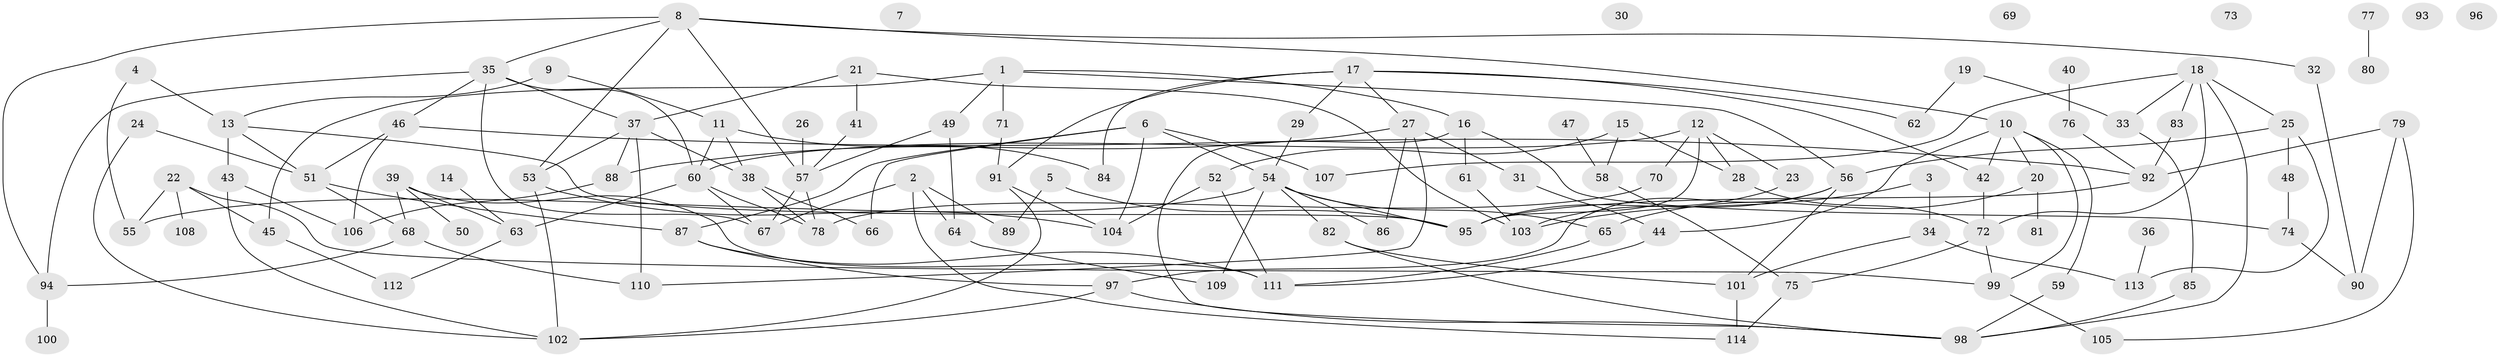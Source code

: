 // coarse degree distribution, {12: 0.02631578947368421, 5: 0.02631578947368421, 6: 0.05263157894736842, 7: 0.07894736842105263, 2: 0.18421052631578946, 0: 0.18421052631578946, 16: 0.02631578947368421, 4: 0.10526315789473684, 9: 0.05263157894736842, 1: 0.13157894736842105, 8: 0.02631578947368421, 17: 0.02631578947368421, 10: 0.02631578947368421, 3: 0.05263157894736842}
// Generated by graph-tools (version 1.1) at 2025/16/03/04/25 18:16:29]
// undirected, 114 vertices, 176 edges
graph export_dot {
graph [start="1"]
  node [color=gray90,style=filled];
  1;
  2;
  3;
  4;
  5;
  6;
  7;
  8;
  9;
  10;
  11;
  12;
  13;
  14;
  15;
  16;
  17;
  18;
  19;
  20;
  21;
  22;
  23;
  24;
  25;
  26;
  27;
  28;
  29;
  30;
  31;
  32;
  33;
  34;
  35;
  36;
  37;
  38;
  39;
  40;
  41;
  42;
  43;
  44;
  45;
  46;
  47;
  48;
  49;
  50;
  51;
  52;
  53;
  54;
  55;
  56;
  57;
  58;
  59;
  60;
  61;
  62;
  63;
  64;
  65;
  66;
  67;
  68;
  69;
  70;
  71;
  72;
  73;
  74;
  75;
  76;
  77;
  78;
  79;
  80;
  81;
  82;
  83;
  84;
  85;
  86;
  87;
  88;
  89;
  90;
  91;
  92;
  93;
  94;
  95;
  96;
  97;
  98;
  99;
  100;
  101;
  102;
  103;
  104;
  105;
  106;
  107;
  108;
  109;
  110;
  111;
  112;
  113;
  114;
  1 -- 16;
  1 -- 45;
  1 -- 49;
  1 -- 56;
  1 -- 71;
  2 -- 64;
  2 -- 67;
  2 -- 89;
  2 -- 114;
  3 -- 34;
  3 -- 103;
  4 -- 13;
  4 -- 55;
  5 -- 89;
  5 -- 95;
  6 -- 54;
  6 -- 66;
  6 -- 87;
  6 -- 104;
  6 -- 107;
  8 -- 10;
  8 -- 32;
  8 -- 35;
  8 -- 53;
  8 -- 57;
  8 -- 94;
  9 -- 11;
  9 -- 13;
  10 -- 20;
  10 -- 42;
  10 -- 44;
  10 -- 59;
  10 -- 99;
  11 -- 38;
  11 -- 60;
  11 -- 84;
  12 -- 23;
  12 -- 28;
  12 -- 60;
  12 -- 70;
  12 -- 95;
  13 -- 43;
  13 -- 51;
  13 -- 95;
  14 -- 63;
  15 -- 28;
  15 -- 52;
  15 -- 58;
  16 -- 61;
  16 -- 74;
  16 -- 98;
  17 -- 27;
  17 -- 29;
  17 -- 42;
  17 -- 62;
  17 -- 84;
  17 -- 91;
  18 -- 25;
  18 -- 33;
  18 -- 72;
  18 -- 83;
  18 -- 98;
  18 -- 107;
  19 -- 33;
  19 -- 62;
  20 -- 65;
  20 -- 81;
  21 -- 37;
  21 -- 41;
  21 -- 103;
  22 -- 45;
  22 -- 55;
  22 -- 99;
  22 -- 108;
  23 -- 95;
  24 -- 51;
  24 -- 102;
  25 -- 48;
  25 -- 56;
  25 -- 113;
  26 -- 57;
  27 -- 31;
  27 -- 86;
  27 -- 88;
  27 -- 110;
  28 -- 72;
  29 -- 54;
  31 -- 44;
  32 -- 90;
  33 -- 85;
  34 -- 101;
  34 -- 113;
  35 -- 37;
  35 -- 46;
  35 -- 60;
  35 -- 67;
  35 -- 94;
  36 -- 113;
  37 -- 38;
  37 -- 53;
  37 -- 88;
  37 -- 110;
  38 -- 66;
  38 -- 78;
  39 -- 50;
  39 -- 63;
  39 -- 68;
  39 -- 111;
  40 -- 76;
  41 -- 57;
  42 -- 72;
  43 -- 102;
  43 -- 106;
  44 -- 111;
  45 -- 112;
  46 -- 51;
  46 -- 92;
  46 -- 106;
  47 -- 58;
  48 -- 74;
  49 -- 57;
  49 -- 64;
  51 -- 68;
  51 -- 87;
  52 -- 104;
  52 -- 111;
  53 -- 102;
  53 -- 104;
  54 -- 55;
  54 -- 65;
  54 -- 82;
  54 -- 86;
  54 -- 95;
  54 -- 109;
  56 -- 97;
  56 -- 101;
  56 -- 103;
  57 -- 67;
  57 -- 78;
  58 -- 75;
  59 -- 98;
  60 -- 63;
  60 -- 67;
  60 -- 78;
  61 -- 103;
  63 -- 112;
  64 -- 109;
  65 -- 111;
  68 -- 94;
  68 -- 110;
  70 -- 78;
  71 -- 91;
  72 -- 75;
  72 -- 99;
  74 -- 90;
  75 -- 114;
  76 -- 92;
  77 -- 80;
  79 -- 90;
  79 -- 92;
  79 -- 105;
  82 -- 98;
  82 -- 101;
  83 -- 92;
  85 -- 98;
  87 -- 97;
  87 -- 111;
  88 -- 106;
  91 -- 102;
  91 -- 104;
  92 -- 95;
  94 -- 100;
  97 -- 98;
  97 -- 102;
  99 -- 105;
  101 -- 114;
}
